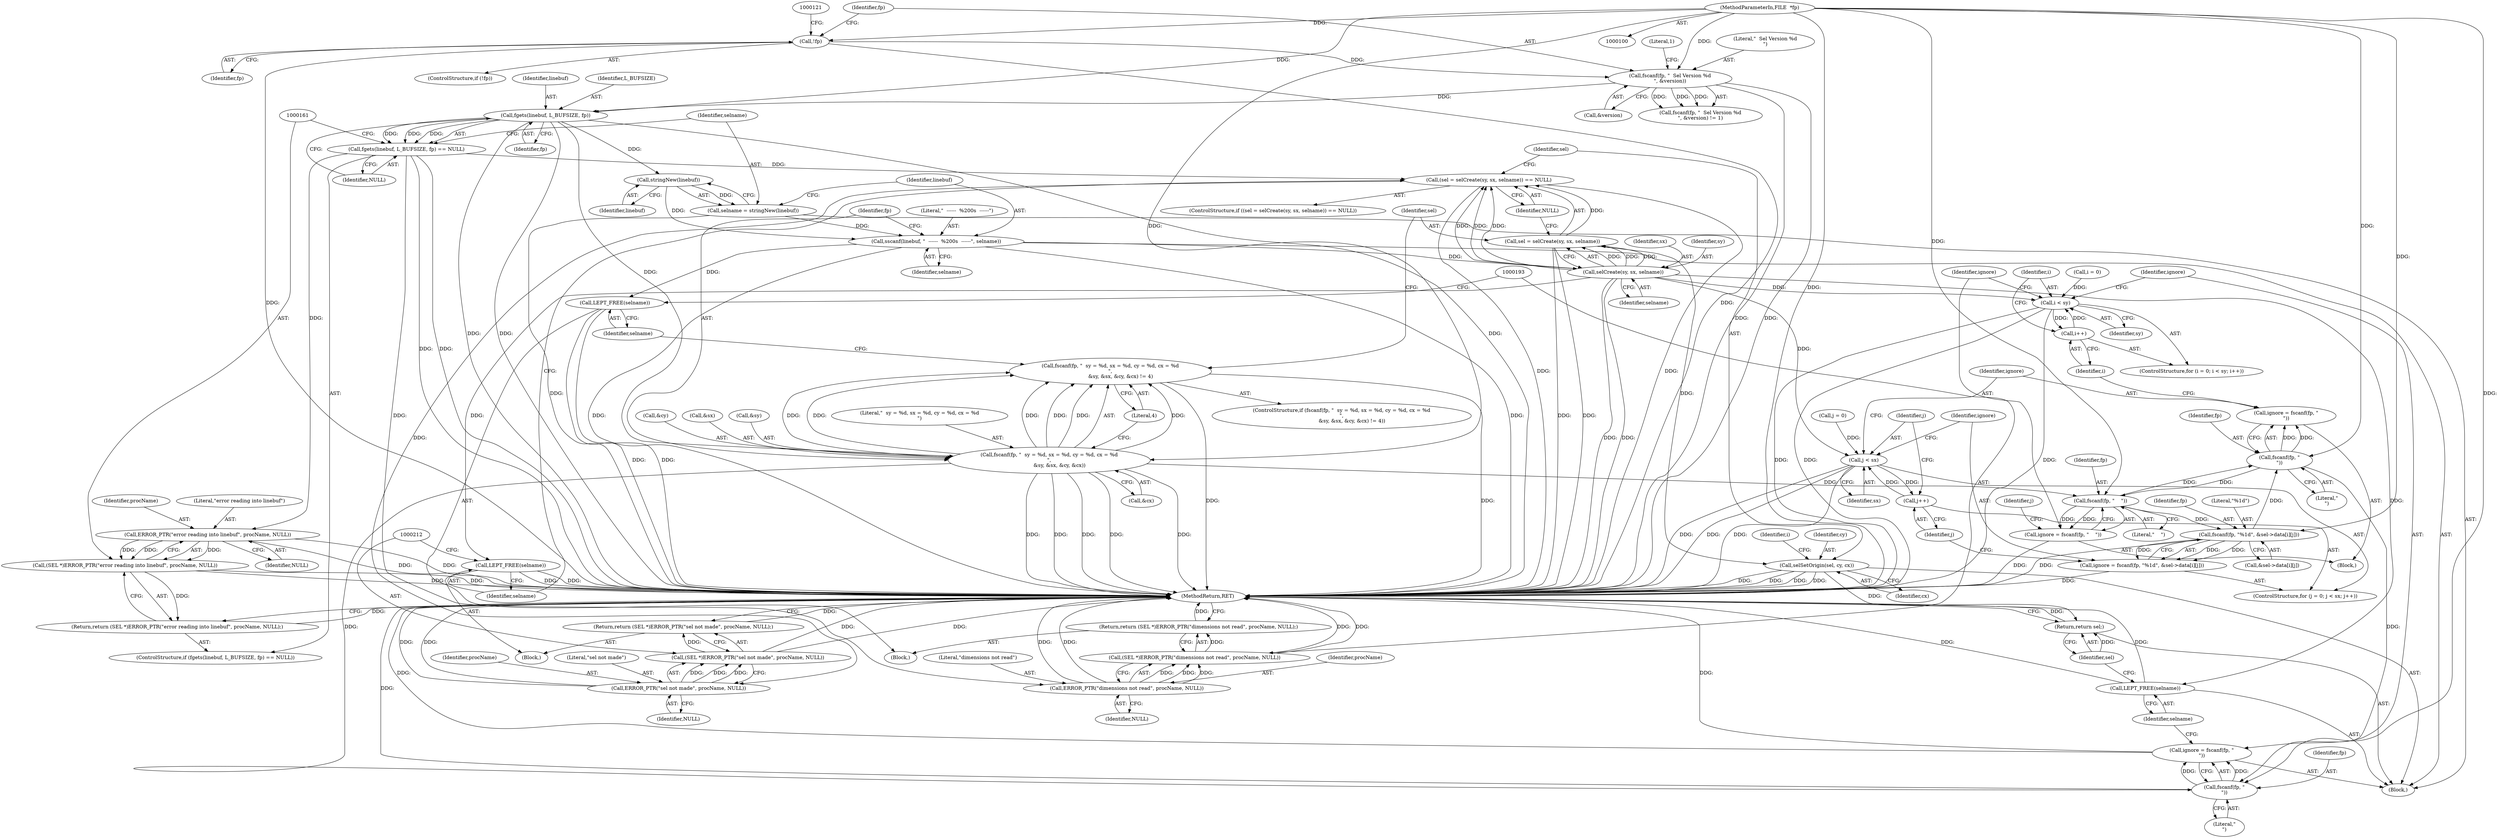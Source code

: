 digraph "0_leptonica_ee301cb2029db8a6289c5295daa42bba7715e99a_6@API" {
"1000154" [label="(Call,fgets(linebuf, L_BUFSIZE, fp))"];
"1000128" [label="(Call,fscanf(fp, \"  Sel Version %d\n\", &version))"];
"1000117" [label="(Call,!fp)"];
"1000101" [label="(MethodParameterIn,FILE  *fp)"];
"1000153" [label="(Call,fgets(linebuf, L_BUFSIZE, fp) == NULL)"];
"1000162" [label="(Call,ERROR_PTR(\"error reading into linebuf\", procName, NULL))"];
"1000160" [label="(Call,(SEL *)ERROR_PTR(\"error reading into linebuf\", procName, NULL))"];
"1000159" [label="(Return,return (SEL *)ERROR_PTR(\"error reading into linebuf\", procName, NULL);)"];
"1000194" [label="(Call,ERROR_PTR(\"dimensions not read\", procName, NULL))"];
"1000192" [label="(Call,(SEL *)ERROR_PTR(\"dimensions not read\", procName, NULL))"];
"1000191" [label="(Return,return (SEL *)ERROR_PTR(\"dimensions not read\", procName, NULL);)"];
"1000199" [label="(Call,(sel = selCreate(sy, sx, selname)) == NULL)"];
"1000213" [label="(Call,ERROR_PTR(\"sel not made\", procName, NULL))"];
"1000211" [label="(Call,(SEL *)ERROR_PTR(\"sel not made\", procName, NULL))"];
"1000210" [label="(Return,return (SEL *)ERROR_PTR(\"sel not made\", procName, NULL);)"];
"1000168" [label="(Call,stringNew(linebuf))"];
"1000166" [label="(Call,selname = stringNew(linebuf))"];
"1000170" [label="(Call,sscanf(linebuf, \"  ------  %200s  ------\", selname))"];
"1000189" [label="(Call,LEPT_FREE(selname))"];
"1000202" [label="(Call,selCreate(sy, sx, selname))"];
"1000200" [label="(Call,sel = selCreate(sy, sx, selname))"];
"1000217" [label="(Call,selSetOrigin(sel, cy, cx))"];
"1000270" [label="(Return,return sel;)"];
"1000208" [label="(Call,LEPT_FREE(selname))"];
"1000225" [label="(Call,i < sy)"];
"1000228" [label="(Call,i++)"];
"1000240" [label="(Call,j < sx)"];
"1000243" [label="(Call,j++)"];
"1000268" [label="(Call,LEPT_FREE(selname))"];
"1000176" [label="(Call,fscanf(fp, \"  sy = %d, sx = %d, cy = %d, cx = %d\n\",\n             &sy, &sx, &cy, &cx))"];
"1000175" [label="(Call,fscanf(fp, \"  sy = %d, sx = %d, cy = %d, cx = %d\n\",\n             &sy, &sx, &cy, &cx) != 4)"];
"1000233" [label="(Call,fscanf(fp, \"    \"))"];
"1000231" [label="(Call,ignore = fscanf(fp, \"    \"))"];
"1000247" [label="(Call,fscanf(fp, \"%1d\", &sel->data[i][j]))"];
"1000245" [label="(Call,ignore = fscanf(fp, \"%1d\", &sel->data[i][j]))"];
"1000260" [label="(Call,fscanf(fp, \"\n\"))"];
"1000258" [label="(Call,ignore = fscanf(fp, \"\n\"))"];
"1000265" [label="(Call,fscanf(fp, \"\n\"))"];
"1000263" [label="(Call,ignore = fscanf(fp, \"\n\"))"];
"1000249" [label="(Literal,\"%1d\")"];
"1000242" [label="(Identifier,sx)"];
"1000183" [label="(Call,&cy)"];
"1000265" [label="(Call,fscanf(fp, \"\n\"))"];
"1000170" [label="(Call,sscanf(linebuf, \"  ------  %200s  ------\", selname))"];
"1000258" [label="(Call,ignore = fscanf(fp, \"\n\"))"];
"1000234" [label="(Identifier,fp)"];
"1000163" [label="(Literal,\"error reading into linebuf\")"];
"1000271" [label="(Identifier,sel)"];
"1000166" [label="(Call,selname = stringNew(linebuf))"];
"1000181" [label="(Call,&sx)"];
"1000116" [label="(ControlStructure,if (!fp))"];
"1000190" [label="(Identifier,selname)"];
"1000194" [label="(Call,ERROR_PTR(\"dimensions not read\", procName, NULL))"];
"1000159" [label="(Return,return (SEL *)ERROR_PTR(\"error reading into linebuf\", procName, NULL);)"];
"1000225" [label="(Call,i < sy)"];
"1000263" [label="(Call,ignore = fscanf(fp, \"\n\"))"];
"1000188" [label="(Block,)"];
"1000158" [label="(Identifier,NULL)"];
"1000213" [label="(Call,ERROR_PTR(\"sel not made\", procName, NULL))"];
"1000215" [label="(Identifier,procName)"];
"1000207" [label="(Block,)"];
"1000179" [label="(Call,&sy)"];
"1000205" [label="(Identifier,selname)"];
"1000260" [label="(Call,fscanf(fp, \"\n\"))"];
"1000202" [label="(Call,selCreate(sy, sx, selname))"];
"1000154" [label="(Call,fgets(linebuf, L_BUFSIZE, fp))"];
"1000133" [label="(Literal,1)"];
"1000201" [label="(Identifier,sel)"];
"1000130" [label="(Literal,\"  Sel Version %d\n\")"];
"1000219" [label="(Identifier,cy)"];
"1000192" [label="(Call,(SEL *)ERROR_PTR(\"dimensions not read\", procName, NULL))"];
"1000240" [label="(Call,j < sx)"];
"1000189" [label="(Call,LEPT_FREE(selname))"];
"1000222" [label="(Call,i = 0)"];
"1000237" [label="(Call,j = 0)"];
"1000206" [label="(Identifier,NULL)"];
"1000164" [label="(Identifier,procName)"];
"1000175" [label="(Call,fscanf(fp, \"  sy = %d, sx = %d, cy = %d, cx = %d\n\",\n             &sy, &sx, &cy, &cx) != 4)"];
"1000168" [label="(Call,stringNew(linebuf))"];
"1000245" [label="(Call,ignore = fscanf(fp, \"%1d\", &sel->data[i][j]))"];
"1000269" [label="(Identifier,selname)"];
"1000226" [label="(Identifier,i)"];
"1000261" [label="(Identifier,fp)"];
"1000230" [label="(Block,)"];
"1000196" [label="(Identifier,procName)"];
"1000229" [label="(Identifier,i)"];
"1000157" [label="(Identifier,fp)"];
"1000223" [label="(Identifier,i)"];
"1000211" [label="(Call,(SEL *)ERROR_PTR(\"sel not made\", procName, NULL))"];
"1000153" [label="(Call,fgets(linebuf, L_BUFSIZE, fp) == NULL)"];
"1000173" [label="(Identifier,selname)"];
"1000156" [label="(Identifier,L_BUFSIZE)"];
"1000262" [label="(Literal,\"\n\")"];
"1000210" [label="(Return,return (SEL *)ERROR_PTR(\"sel not made\", procName, NULL);)"];
"1000187" [label="(Literal,4)"];
"1000270" [label="(Return,return sel;)"];
"1000131" [label="(Call,&version)"];
"1000172" [label="(Literal,\"  ------  %200s  ------\")"];
"1000241" [label="(Identifier,j)"];
"1000185" [label="(Call,&cx)"];
"1000165" [label="(Identifier,NULL)"];
"1000232" [label="(Identifier,ignore)"];
"1000209" [label="(Identifier,selname)"];
"1000235" [label="(Literal,\"    \")"];
"1000236" [label="(ControlStructure,for (j = 0; j < sx; j++))"];
"1000221" [label="(ControlStructure,for (i = 0; i < sy; i++))"];
"1000199" [label="(Call,(sel = selCreate(sy, sx, selname)) == NULL)"];
"1000155" [label="(Identifier,linebuf)"];
"1000247" [label="(Call,fscanf(fp, \"%1d\", &sel->data[i][j]))"];
"1000204" [label="(Identifier,sx)"];
"1000162" [label="(Call,ERROR_PTR(\"error reading into linebuf\", procName, NULL))"];
"1000218" [label="(Identifier,sel)"];
"1000177" [label="(Identifier,fp)"];
"1000167" [label="(Identifier,selname)"];
"1000214" [label="(Literal,\"sel not made\")"];
"1000195" [label="(Literal,\"dimensions not read\")"];
"1000174" [label="(ControlStructure,if (fscanf(fp, \"  sy = %d, sx = %d, cy = %d, cx = %d\n\",\n             &sy, &sx, &cy, &cx) != 4))"];
"1000208" [label="(Call,LEPT_FREE(selname))"];
"1000128" [label="(Call,fscanf(fp, \"  Sel Version %d\n\", &version))"];
"1000267" [label="(Literal,\"\n\")"];
"1000171" [label="(Identifier,linebuf)"];
"1000191" [label="(Return,return (SEL *)ERROR_PTR(\"dimensions not read\", procName, NULL);)"];
"1000238" [label="(Identifier,j)"];
"1000101" [label="(MethodParameterIn,FILE  *fp)"];
"1000246" [label="(Identifier,ignore)"];
"1000272" [label="(MethodReturn,RET)"];
"1000216" [label="(Identifier,NULL)"];
"1000264" [label="(Identifier,ignore)"];
"1000129" [label="(Identifier,fp)"];
"1000160" [label="(Call,(SEL *)ERROR_PTR(\"error reading into linebuf\", procName, NULL))"];
"1000118" [label="(Identifier,fp)"];
"1000266" [label="(Identifier,fp)"];
"1000228" [label="(Call,i++)"];
"1000268" [label="(Call,LEPT_FREE(selname))"];
"1000203" [label="(Identifier,sy)"];
"1000233" [label="(Call,fscanf(fp, \"    \"))"];
"1000244" [label="(Identifier,j)"];
"1000197" [label="(Identifier,NULL)"];
"1000248" [label="(Identifier,fp)"];
"1000250" [label="(Call,&sel->data[i][j])"];
"1000176" [label="(Call,fscanf(fp, \"  sy = %d, sx = %d, cy = %d, cx = %d\n\",\n             &sy, &sx, &cy, &cx))"];
"1000152" [label="(ControlStructure,if (fgets(linebuf, L_BUFSIZE, fp) == NULL))"];
"1000243" [label="(Call,j++)"];
"1000127" [label="(Call,fscanf(fp, \"  Sel Version %d\n\", &version) != 1)"];
"1000198" [label="(ControlStructure,if ((sel = selCreate(sy, sx, selname)) == NULL))"];
"1000117" [label="(Call,!fp)"];
"1000178" [label="(Literal,\"  sy = %d, sx = %d, cy = %d, cx = %d\n\")"];
"1000227" [label="(Identifier,sy)"];
"1000220" [label="(Identifier,cx)"];
"1000259" [label="(Identifier,ignore)"];
"1000169" [label="(Identifier,linebuf)"];
"1000231" [label="(Call,ignore = fscanf(fp, \"    \"))"];
"1000200" [label="(Call,sel = selCreate(sy, sx, selname))"];
"1000102" [label="(Block,)"];
"1000217" [label="(Call,selSetOrigin(sel, cy, cx))"];
"1000154" -> "1000153"  [label="AST: "];
"1000154" -> "1000157"  [label="CFG: "];
"1000155" -> "1000154"  [label="AST: "];
"1000156" -> "1000154"  [label="AST: "];
"1000157" -> "1000154"  [label="AST: "];
"1000158" -> "1000154"  [label="CFG: "];
"1000154" -> "1000272"  [label="DDG: "];
"1000154" -> "1000272"  [label="DDG: "];
"1000154" -> "1000272"  [label="DDG: "];
"1000154" -> "1000153"  [label="DDG: "];
"1000154" -> "1000153"  [label="DDG: "];
"1000154" -> "1000153"  [label="DDG: "];
"1000128" -> "1000154"  [label="DDG: "];
"1000101" -> "1000154"  [label="DDG: "];
"1000154" -> "1000168"  [label="DDG: "];
"1000154" -> "1000176"  [label="DDG: "];
"1000128" -> "1000127"  [label="AST: "];
"1000128" -> "1000131"  [label="CFG: "];
"1000129" -> "1000128"  [label="AST: "];
"1000130" -> "1000128"  [label="AST: "];
"1000131" -> "1000128"  [label="AST: "];
"1000133" -> "1000128"  [label="CFG: "];
"1000128" -> "1000272"  [label="DDG: "];
"1000128" -> "1000272"  [label="DDG: "];
"1000128" -> "1000127"  [label="DDG: "];
"1000128" -> "1000127"  [label="DDG: "];
"1000128" -> "1000127"  [label="DDG: "];
"1000117" -> "1000128"  [label="DDG: "];
"1000101" -> "1000128"  [label="DDG: "];
"1000117" -> "1000116"  [label="AST: "];
"1000117" -> "1000118"  [label="CFG: "];
"1000118" -> "1000117"  [label="AST: "];
"1000121" -> "1000117"  [label="CFG: "];
"1000129" -> "1000117"  [label="CFG: "];
"1000117" -> "1000272"  [label="DDG: "];
"1000117" -> "1000272"  [label="DDG: "];
"1000101" -> "1000117"  [label="DDG: "];
"1000101" -> "1000100"  [label="AST: "];
"1000101" -> "1000272"  [label="DDG: "];
"1000101" -> "1000176"  [label="DDG: "];
"1000101" -> "1000233"  [label="DDG: "];
"1000101" -> "1000247"  [label="DDG: "];
"1000101" -> "1000260"  [label="DDG: "];
"1000101" -> "1000265"  [label="DDG: "];
"1000153" -> "1000152"  [label="AST: "];
"1000153" -> "1000158"  [label="CFG: "];
"1000158" -> "1000153"  [label="AST: "];
"1000161" -> "1000153"  [label="CFG: "];
"1000167" -> "1000153"  [label="CFG: "];
"1000153" -> "1000272"  [label="DDG: "];
"1000153" -> "1000272"  [label="DDG: "];
"1000153" -> "1000162"  [label="DDG: "];
"1000153" -> "1000194"  [label="DDG: "];
"1000153" -> "1000199"  [label="DDG: "];
"1000162" -> "1000160"  [label="AST: "];
"1000162" -> "1000165"  [label="CFG: "];
"1000163" -> "1000162"  [label="AST: "];
"1000164" -> "1000162"  [label="AST: "];
"1000165" -> "1000162"  [label="AST: "];
"1000160" -> "1000162"  [label="CFG: "];
"1000162" -> "1000272"  [label="DDG: "];
"1000162" -> "1000272"  [label="DDG: "];
"1000162" -> "1000160"  [label="DDG: "];
"1000162" -> "1000160"  [label="DDG: "];
"1000162" -> "1000160"  [label="DDG: "];
"1000160" -> "1000159"  [label="AST: "];
"1000161" -> "1000160"  [label="AST: "];
"1000159" -> "1000160"  [label="CFG: "];
"1000160" -> "1000272"  [label="DDG: "];
"1000160" -> "1000272"  [label="DDG: "];
"1000160" -> "1000159"  [label="DDG: "];
"1000159" -> "1000152"  [label="AST: "];
"1000272" -> "1000159"  [label="CFG: "];
"1000159" -> "1000272"  [label="DDG: "];
"1000194" -> "1000192"  [label="AST: "];
"1000194" -> "1000197"  [label="CFG: "];
"1000195" -> "1000194"  [label="AST: "];
"1000196" -> "1000194"  [label="AST: "];
"1000197" -> "1000194"  [label="AST: "];
"1000192" -> "1000194"  [label="CFG: "];
"1000194" -> "1000272"  [label="DDG: "];
"1000194" -> "1000272"  [label="DDG: "];
"1000194" -> "1000192"  [label="DDG: "];
"1000194" -> "1000192"  [label="DDG: "];
"1000194" -> "1000192"  [label="DDG: "];
"1000192" -> "1000191"  [label="AST: "];
"1000193" -> "1000192"  [label="AST: "];
"1000191" -> "1000192"  [label="CFG: "];
"1000192" -> "1000272"  [label="DDG: "];
"1000192" -> "1000272"  [label="DDG: "];
"1000192" -> "1000191"  [label="DDG: "];
"1000191" -> "1000188"  [label="AST: "];
"1000272" -> "1000191"  [label="CFG: "];
"1000191" -> "1000272"  [label="DDG: "];
"1000199" -> "1000198"  [label="AST: "];
"1000199" -> "1000206"  [label="CFG: "];
"1000200" -> "1000199"  [label="AST: "];
"1000206" -> "1000199"  [label="AST: "];
"1000209" -> "1000199"  [label="CFG: "];
"1000218" -> "1000199"  [label="CFG: "];
"1000199" -> "1000272"  [label="DDG: "];
"1000199" -> "1000272"  [label="DDG: "];
"1000200" -> "1000199"  [label="DDG: "];
"1000202" -> "1000199"  [label="DDG: "];
"1000202" -> "1000199"  [label="DDG: "];
"1000202" -> "1000199"  [label="DDG: "];
"1000199" -> "1000213"  [label="DDG: "];
"1000213" -> "1000211"  [label="AST: "];
"1000213" -> "1000216"  [label="CFG: "];
"1000214" -> "1000213"  [label="AST: "];
"1000215" -> "1000213"  [label="AST: "];
"1000216" -> "1000213"  [label="AST: "];
"1000211" -> "1000213"  [label="CFG: "];
"1000213" -> "1000272"  [label="DDG: "];
"1000213" -> "1000272"  [label="DDG: "];
"1000213" -> "1000211"  [label="DDG: "];
"1000213" -> "1000211"  [label="DDG: "];
"1000213" -> "1000211"  [label="DDG: "];
"1000211" -> "1000210"  [label="AST: "];
"1000212" -> "1000211"  [label="AST: "];
"1000210" -> "1000211"  [label="CFG: "];
"1000211" -> "1000272"  [label="DDG: "];
"1000211" -> "1000272"  [label="DDG: "];
"1000211" -> "1000210"  [label="DDG: "];
"1000210" -> "1000207"  [label="AST: "];
"1000272" -> "1000210"  [label="CFG: "];
"1000210" -> "1000272"  [label="DDG: "];
"1000168" -> "1000166"  [label="AST: "];
"1000168" -> "1000169"  [label="CFG: "];
"1000169" -> "1000168"  [label="AST: "];
"1000166" -> "1000168"  [label="CFG: "];
"1000168" -> "1000166"  [label="DDG: "];
"1000168" -> "1000170"  [label="DDG: "];
"1000166" -> "1000102"  [label="AST: "];
"1000167" -> "1000166"  [label="AST: "];
"1000171" -> "1000166"  [label="CFG: "];
"1000166" -> "1000272"  [label="DDG: "];
"1000166" -> "1000170"  [label="DDG: "];
"1000170" -> "1000102"  [label="AST: "];
"1000170" -> "1000173"  [label="CFG: "];
"1000171" -> "1000170"  [label="AST: "];
"1000172" -> "1000170"  [label="AST: "];
"1000173" -> "1000170"  [label="AST: "];
"1000177" -> "1000170"  [label="CFG: "];
"1000170" -> "1000272"  [label="DDG: "];
"1000170" -> "1000272"  [label="DDG: "];
"1000170" -> "1000189"  [label="DDG: "];
"1000170" -> "1000202"  [label="DDG: "];
"1000189" -> "1000188"  [label="AST: "];
"1000189" -> "1000190"  [label="CFG: "];
"1000190" -> "1000189"  [label="AST: "];
"1000193" -> "1000189"  [label="CFG: "];
"1000189" -> "1000272"  [label="DDG: "];
"1000189" -> "1000272"  [label="DDG: "];
"1000202" -> "1000200"  [label="AST: "];
"1000202" -> "1000205"  [label="CFG: "];
"1000203" -> "1000202"  [label="AST: "];
"1000204" -> "1000202"  [label="AST: "];
"1000205" -> "1000202"  [label="AST: "];
"1000200" -> "1000202"  [label="CFG: "];
"1000202" -> "1000272"  [label="DDG: "];
"1000202" -> "1000272"  [label="DDG: "];
"1000202" -> "1000200"  [label="DDG: "];
"1000202" -> "1000200"  [label="DDG: "];
"1000202" -> "1000200"  [label="DDG: "];
"1000202" -> "1000208"  [label="DDG: "];
"1000202" -> "1000225"  [label="DDG: "];
"1000202" -> "1000240"  [label="DDG: "];
"1000202" -> "1000268"  [label="DDG: "];
"1000201" -> "1000200"  [label="AST: "];
"1000206" -> "1000200"  [label="CFG: "];
"1000200" -> "1000272"  [label="DDG: "];
"1000200" -> "1000272"  [label="DDG: "];
"1000200" -> "1000217"  [label="DDG: "];
"1000217" -> "1000102"  [label="AST: "];
"1000217" -> "1000220"  [label="CFG: "];
"1000218" -> "1000217"  [label="AST: "];
"1000219" -> "1000217"  [label="AST: "];
"1000220" -> "1000217"  [label="AST: "];
"1000223" -> "1000217"  [label="CFG: "];
"1000217" -> "1000272"  [label="DDG: "];
"1000217" -> "1000272"  [label="DDG: "];
"1000217" -> "1000272"  [label="DDG: "];
"1000217" -> "1000272"  [label="DDG: "];
"1000217" -> "1000270"  [label="DDG: "];
"1000270" -> "1000102"  [label="AST: "];
"1000270" -> "1000271"  [label="CFG: "];
"1000271" -> "1000270"  [label="AST: "];
"1000272" -> "1000270"  [label="CFG: "];
"1000270" -> "1000272"  [label="DDG: "];
"1000271" -> "1000270"  [label="DDG: "];
"1000208" -> "1000207"  [label="AST: "];
"1000208" -> "1000209"  [label="CFG: "];
"1000209" -> "1000208"  [label="AST: "];
"1000212" -> "1000208"  [label="CFG: "];
"1000208" -> "1000272"  [label="DDG: "];
"1000208" -> "1000272"  [label="DDG: "];
"1000225" -> "1000221"  [label="AST: "];
"1000225" -> "1000227"  [label="CFG: "];
"1000226" -> "1000225"  [label="AST: "];
"1000227" -> "1000225"  [label="AST: "];
"1000232" -> "1000225"  [label="CFG: "];
"1000264" -> "1000225"  [label="CFG: "];
"1000225" -> "1000272"  [label="DDG: "];
"1000225" -> "1000272"  [label="DDG: "];
"1000225" -> "1000272"  [label="DDG: "];
"1000222" -> "1000225"  [label="DDG: "];
"1000228" -> "1000225"  [label="DDG: "];
"1000225" -> "1000228"  [label="DDG: "];
"1000228" -> "1000221"  [label="AST: "];
"1000228" -> "1000229"  [label="CFG: "];
"1000229" -> "1000228"  [label="AST: "];
"1000226" -> "1000228"  [label="CFG: "];
"1000240" -> "1000236"  [label="AST: "];
"1000240" -> "1000242"  [label="CFG: "];
"1000241" -> "1000240"  [label="AST: "];
"1000242" -> "1000240"  [label="AST: "];
"1000246" -> "1000240"  [label="CFG: "];
"1000259" -> "1000240"  [label="CFG: "];
"1000240" -> "1000272"  [label="DDG: "];
"1000240" -> "1000272"  [label="DDG: "];
"1000240" -> "1000272"  [label="DDG: "];
"1000237" -> "1000240"  [label="DDG: "];
"1000243" -> "1000240"  [label="DDG: "];
"1000240" -> "1000243"  [label="DDG: "];
"1000243" -> "1000236"  [label="AST: "];
"1000243" -> "1000244"  [label="CFG: "];
"1000244" -> "1000243"  [label="AST: "];
"1000241" -> "1000243"  [label="CFG: "];
"1000268" -> "1000102"  [label="AST: "];
"1000268" -> "1000269"  [label="CFG: "];
"1000269" -> "1000268"  [label="AST: "];
"1000271" -> "1000268"  [label="CFG: "];
"1000268" -> "1000272"  [label="DDG: "];
"1000268" -> "1000272"  [label="DDG: "];
"1000176" -> "1000175"  [label="AST: "];
"1000176" -> "1000185"  [label="CFG: "];
"1000177" -> "1000176"  [label="AST: "];
"1000178" -> "1000176"  [label="AST: "];
"1000179" -> "1000176"  [label="AST: "];
"1000181" -> "1000176"  [label="AST: "];
"1000183" -> "1000176"  [label="AST: "];
"1000185" -> "1000176"  [label="AST: "];
"1000187" -> "1000176"  [label="CFG: "];
"1000176" -> "1000272"  [label="DDG: "];
"1000176" -> "1000272"  [label="DDG: "];
"1000176" -> "1000272"  [label="DDG: "];
"1000176" -> "1000272"  [label="DDG: "];
"1000176" -> "1000272"  [label="DDG: "];
"1000176" -> "1000175"  [label="DDG: "];
"1000176" -> "1000175"  [label="DDG: "];
"1000176" -> "1000175"  [label="DDG: "];
"1000176" -> "1000175"  [label="DDG: "];
"1000176" -> "1000175"  [label="DDG: "];
"1000176" -> "1000175"  [label="DDG: "];
"1000176" -> "1000233"  [label="DDG: "];
"1000176" -> "1000265"  [label="DDG: "];
"1000175" -> "1000174"  [label="AST: "];
"1000175" -> "1000187"  [label="CFG: "];
"1000187" -> "1000175"  [label="AST: "];
"1000190" -> "1000175"  [label="CFG: "];
"1000201" -> "1000175"  [label="CFG: "];
"1000175" -> "1000272"  [label="DDG: "];
"1000175" -> "1000272"  [label="DDG: "];
"1000233" -> "1000231"  [label="AST: "];
"1000233" -> "1000235"  [label="CFG: "];
"1000234" -> "1000233"  [label="AST: "];
"1000235" -> "1000233"  [label="AST: "];
"1000231" -> "1000233"  [label="CFG: "];
"1000233" -> "1000231"  [label="DDG: "];
"1000233" -> "1000231"  [label="DDG: "];
"1000260" -> "1000233"  [label="DDG: "];
"1000233" -> "1000247"  [label="DDG: "];
"1000233" -> "1000260"  [label="DDG: "];
"1000231" -> "1000230"  [label="AST: "];
"1000232" -> "1000231"  [label="AST: "];
"1000238" -> "1000231"  [label="CFG: "];
"1000231" -> "1000272"  [label="DDG: "];
"1000247" -> "1000245"  [label="AST: "];
"1000247" -> "1000250"  [label="CFG: "];
"1000248" -> "1000247"  [label="AST: "];
"1000249" -> "1000247"  [label="AST: "];
"1000250" -> "1000247"  [label="AST: "];
"1000245" -> "1000247"  [label="CFG: "];
"1000247" -> "1000272"  [label="DDG: "];
"1000247" -> "1000245"  [label="DDG: "];
"1000247" -> "1000245"  [label="DDG: "];
"1000247" -> "1000245"  [label="DDG: "];
"1000247" -> "1000260"  [label="DDG: "];
"1000245" -> "1000236"  [label="AST: "];
"1000246" -> "1000245"  [label="AST: "];
"1000244" -> "1000245"  [label="CFG: "];
"1000245" -> "1000272"  [label="DDG: "];
"1000260" -> "1000258"  [label="AST: "];
"1000260" -> "1000262"  [label="CFG: "];
"1000261" -> "1000260"  [label="AST: "];
"1000262" -> "1000260"  [label="AST: "];
"1000258" -> "1000260"  [label="CFG: "];
"1000260" -> "1000258"  [label="DDG: "];
"1000260" -> "1000258"  [label="DDG: "];
"1000260" -> "1000265"  [label="DDG: "];
"1000258" -> "1000230"  [label="AST: "];
"1000259" -> "1000258"  [label="AST: "];
"1000229" -> "1000258"  [label="CFG: "];
"1000265" -> "1000263"  [label="AST: "];
"1000265" -> "1000267"  [label="CFG: "];
"1000266" -> "1000265"  [label="AST: "];
"1000267" -> "1000265"  [label="AST: "];
"1000263" -> "1000265"  [label="CFG: "];
"1000265" -> "1000272"  [label="DDG: "];
"1000265" -> "1000263"  [label="DDG: "];
"1000265" -> "1000263"  [label="DDG: "];
"1000263" -> "1000102"  [label="AST: "];
"1000264" -> "1000263"  [label="AST: "];
"1000269" -> "1000263"  [label="CFG: "];
"1000263" -> "1000272"  [label="DDG: "];
"1000263" -> "1000272"  [label="DDG: "];
}

